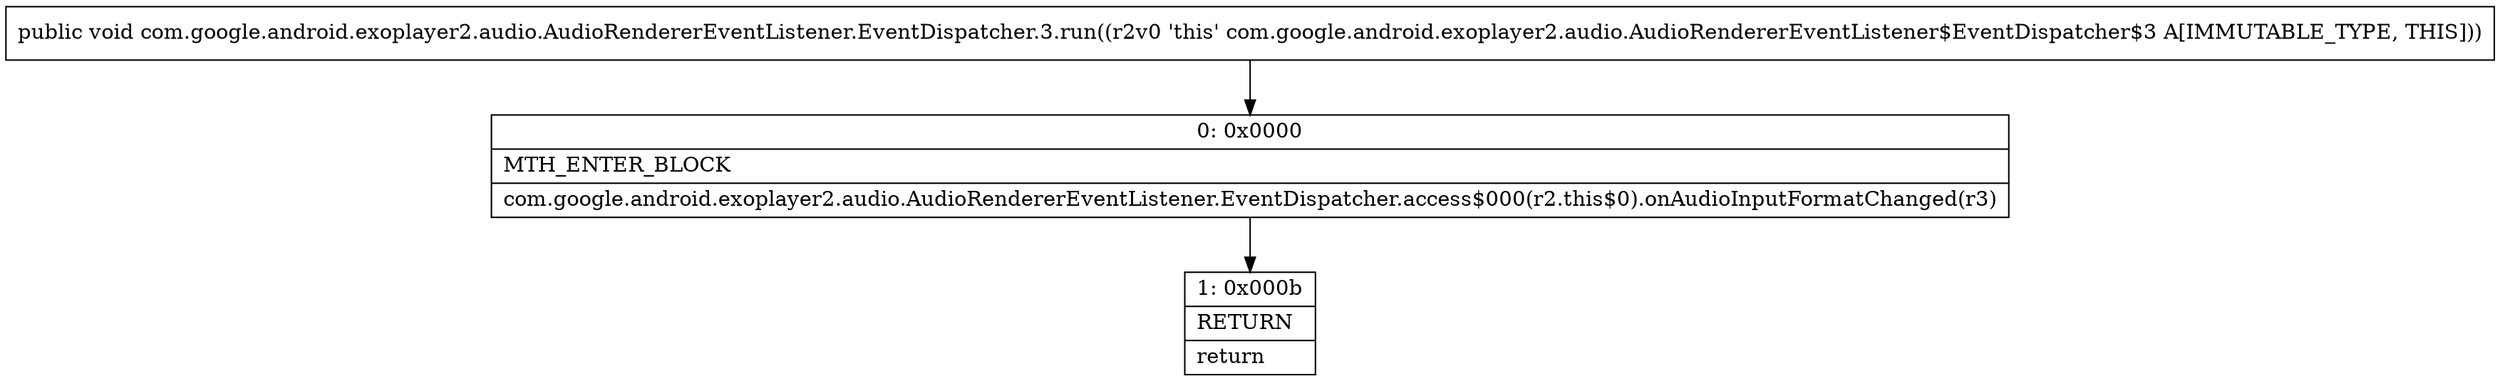 digraph "CFG forcom.google.android.exoplayer2.audio.AudioRendererEventListener.EventDispatcher.3.run()V" {
Node_0 [shape=record,label="{0\:\ 0x0000|MTH_ENTER_BLOCK\l|com.google.android.exoplayer2.audio.AudioRendererEventListener.EventDispatcher.access$000(r2.this$0).onAudioInputFormatChanged(r3)\l}"];
Node_1 [shape=record,label="{1\:\ 0x000b|RETURN\l|return\l}"];
MethodNode[shape=record,label="{public void com.google.android.exoplayer2.audio.AudioRendererEventListener.EventDispatcher.3.run((r2v0 'this' com.google.android.exoplayer2.audio.AudioRendererEventListener$EventDispatcher$3 A[IMMUTABLE_TYPE, THIS])) }"];
MethodNode -> Node_0;
Node_0 -> Node_1;
}

